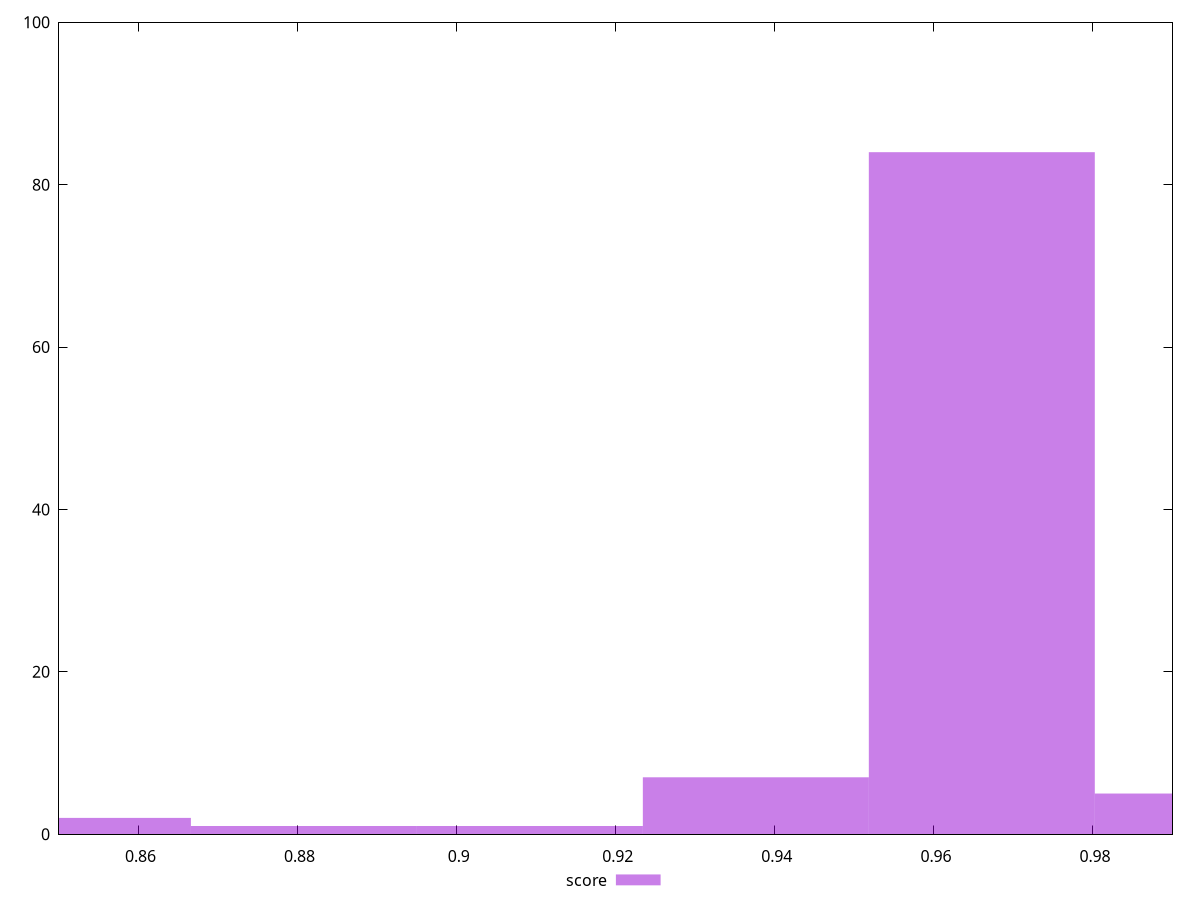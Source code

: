 reset

$score <<EOF
0.8523752688067328 2
0.9660253046476304 84
0.937612795687406 7
0.9944378136078549 5
0.8807877777669572 1
0.9092002867271816 1
EOF

set key outside below
set boxwidth 0.028412508960224424
set xrange [0.85:0.99]
set yrange [0:100]
set trange [0:100]
set style fill transparent solid 0.5 noborder
set terminal svg size 640, 490 enhanced background rgb 'white'
set output "report_00015_2021-02-09T16-11-33.973Z/first-contentful-paint/samples/pages+cached+noadtech+nomedia+nocss/score/histogram.svg"

plot $score title "score" with boxes

reset
